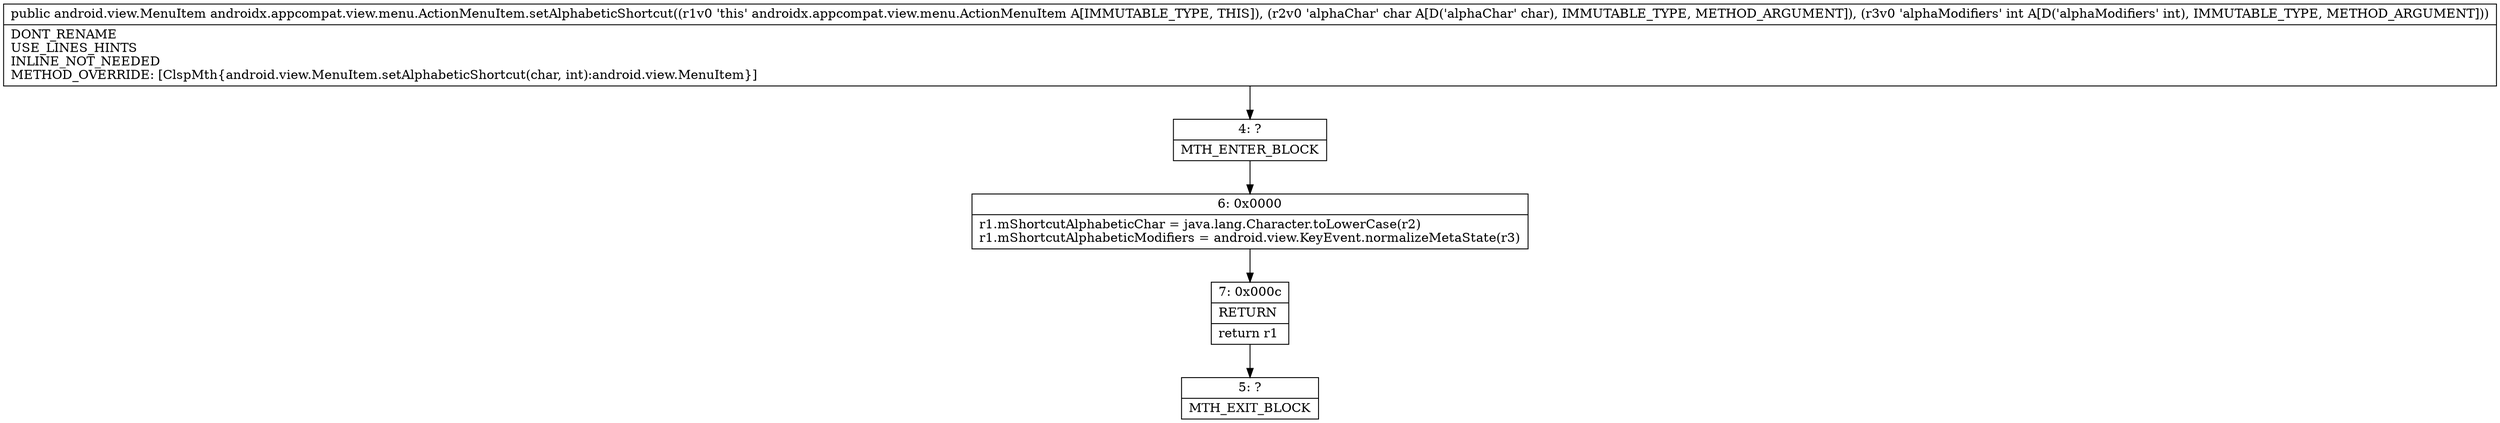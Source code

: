 digraph "CFG forandroidx.appcompat.view.menu.ActionMenuItem.setAlphabeticShortcut(CI)Landroid\/view\/MenuItem;" {
Node_4 [shape=record,label="{4\:\ ?|MTH_ENTER_BLOCK\l}"];
Node_6 [shape=record,label="{6\:\ 0x0000|r1.mShortcutAlphabeticChar = java.lang.Character.toLowerCase(r2)\lr1.mShortcutAlphabeticModifiers = android.view.KeyEvent.normalizeMetaState(r3)\l}"];
Node_7 [shape=record,label="{7\:\ 0x000c|RETURN\l|return r1\l}"];
Node_5 [shape=record,label="{5\:\ ?|MTH_EXIT_BLOCK\l}"];
MethodNode[shape=record,label="{public android.view.MenuItem androidx.appcompat.view.menu.ActionMenuItem.setAlphabeticShortcut((r1v0 'this' androidx.appcompat.view.menu.ActionMenuItem A[IMMUTABLE_TYPE, THIS]), (r2v0 'alphaChar' char A[D('alphaChar' char), IMMUTABLE_TYPE, METHOD_ARGUMENT]), (r3v0 'alphaModifiers' int A[D('alphaModifiers' int), IMMUTABLE_TYPE, METHOD_ARGUMENT]))  | DONT_RENAME\lUSE_LINES_HINTS\lINLINE_NOT_NEEDED\lMETHOD_OVERRIDE: [ClspMth\{android.view.MenuItem.setAlphabeticShortcut(char, int):android.view.MenuItem\}]\l}"];
MethodNode -> Node_4;Node_4 -> Node_6;
Node_6 -> Node_7;
Node_7 -> Node_5;
}

